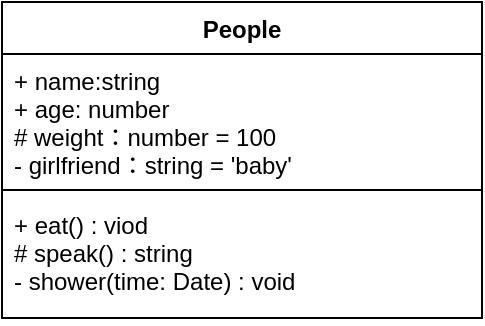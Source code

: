 <mxfile version="20.3.0" type="device"><diagram name="Page-1" id="c4acf3e9-155e-7222-9cf6-157b1a14988f"><mxGraphModel dx="593" dy="371" grid="1" gridSize="10" guides="1" tooltips="1" connect="1" arrows="1" fold="1" page="1" pageScale="1" pageWidth="850" pageHeight="1100" background="none" math="0" shadow="0"><root><mxCell id="0"/><mxCell id="1" parent="0"/><mxCell id="KidopOKFZUAFMkktDd2t-8" value="People" style="swimlane;fontStyle=1;align=center;verticalAlign=top;childLayout=stackLayout;horizontal=1;startSize=26;horizontalStack=0;resizeParent=1;resizeParentMax=0;resizeLast=0;collapsible=1;marginBottom=0;" parent="1" vertex="1"><mxGeometry x="260" y="120" width="240" height="158" as="geometry"/></mxCell><mxCell id="KidopOKFZUAFMkktDd2t-9" value="+ name:string&#10;+ age: number&#10;# weight：number = 100&#10;- girlfriend：string = 'baby'" style="text;strokeColor=none;fillColor=none;align=left;verticalAlign=top;spacingLeft=4;spacingRight=4;overflow=hidden;rotatable=0;points=[[0,0.5],[1,0.5]];portConstraint=eastwest;" parent="KidopOKFZUAFMkktDd2t-8" vertex="1"><mxGeometry y="26" width="240" height="64" as="geometry"/></mxCell><mxCell id="KidopOKFZUAFMkktDd2t-10" value="" style="line;strokeWidth=1;fillColor=none;align=left;verticalAlign=middle;spacingTop=-1;spacingLeft=3;spacingRight=3;rotatable=0;labelPosition=right;points=[];portConstraint=eastwest;strokeColor=inherit;" parent="KidopOKFZUAFMkktDd2t-8" vertex="1"><mxGeometry y="90" width="240" height="8" as="geometry"/></mxCell><mxCell id="KidopOKFZUAFMkktDd2t-11" value="+ eat() : viod&#10;# speak() : string&#10;- shower(time: Date) : void" style="text;strokeColor=none;fillColor=none;align=left;verticalAlign=top;spacingLeft=4;spacingRight=4;overflow=hidden;rotatable=0;points=[[0,0.5],[1,0.5]];portConstraint=eastwest;" parent="KidopOKFZUAFMkktDd2t-8" vertex="1"><mxGeometry y="98" width="240" height="60" as="geometry"/></mxCell></root></mxGraphModel></diagram></mxfile>